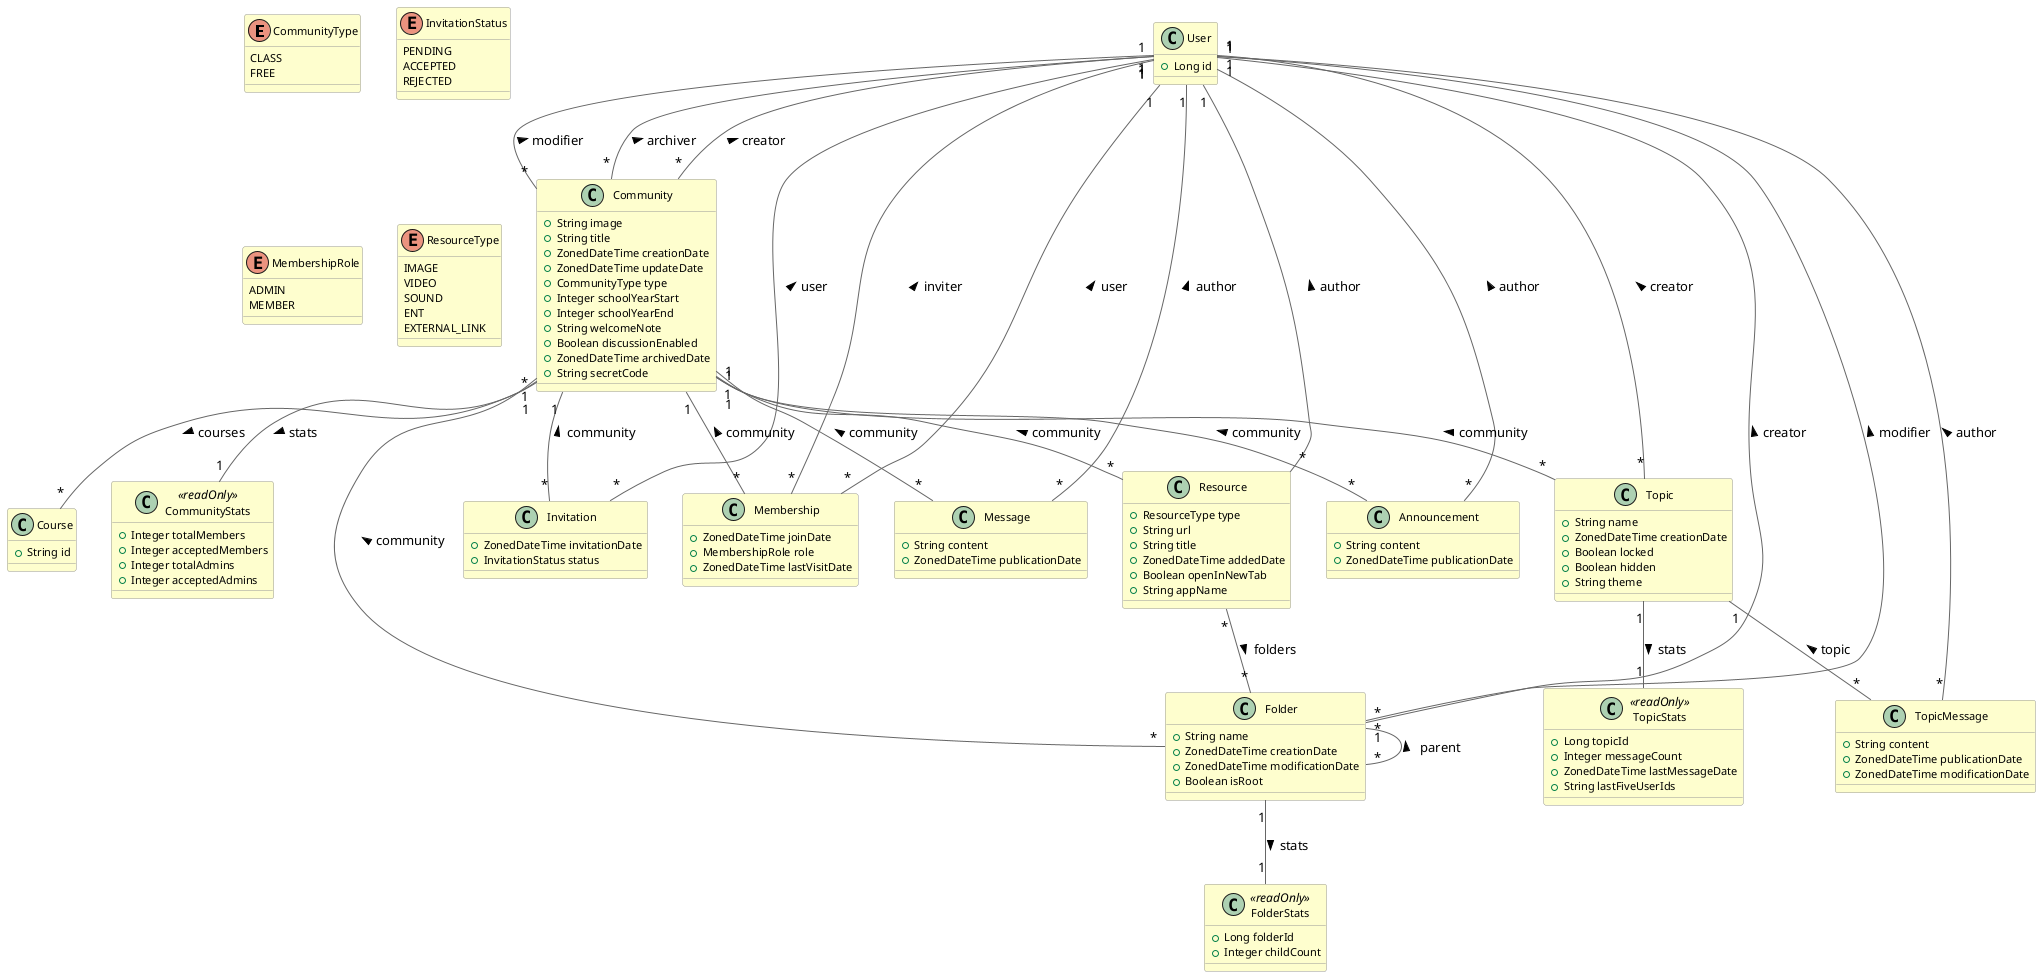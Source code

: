 @startuml CommunityModel

' Style et configuration
skinparam classFontSize 12
skinparam classFontName Arial
skinparam classAttributeFontSize 11
skinparam backgroundColor white
skinparam arrowColor #666666
skinparam classBorderColor #999999
skinparam stereotypeCBackgroundColor #ADD1B2
skinparam classBackgroundColor #FEFECE

' Énumérations
enum CommunityType {
  CLASS
  FREE
}

enum InvitationStatus {
  PENDING
  ACCEPTED
  REJECTED
}

enum MembershipRole {
  ADMIN
  MEMBER
}

enum ResourceType {
  IMAGE
  VIDEO
  SOUND
  ENT
  EXTERNAL_LINK
}

' Classes principales
class Community {
  +String image
  +String title
  +ZonedDateTime creationDate
  +ZonedDateTime updateDate
  +CommunityType type
  +Integer schoolYearStart
  +Integer schoolYearEnd
  +String welcomeNote
  +Boolean discussionEnabled
  +ZonedDateTime archivedDate
  +String secretCode
}

class User {
  +Long id
}

class Invitation {
  +ZonedDateTime invitationDate
  +InvitationStatus status
}

class Membership {
  +ZonedDateTime joinDate
  +MembershipRole role
  +ZonedDateTime lastVisitDate
}

class Message {
  +String content
  +ZonedDateTime publicationDate
}

class Announcement {
  +String content
  +ZonedDateTime publicationDate
}

class Course {
  +String id
}

class Resource {
  +ResourceType type
  +String url
  +String title
  +ZonedDateTime addedDate
  +Boolean openInNewTab
  +String appName
}

class Folder {
  +String name
  +ZonedDateTime creationDate
  +ZonedDateTime modificationDate
  +Boolean isRoot
}

class Topic {
  +String name
  +ZonedDateTime creationDate
  +Boolean locked
  +Boolean hidden
  +String theme
}

class TopicMessage {
  +String content
  +ZonedDateTime publicationDate
  +ZonedDateTime modificationDate
}

' Vues matérialisées
class CommunityStats <<readOnly>> {
  +Integer totalMembers
  +Integer acceptedMembers
  +Integer totalAdmins
  +Integer acceptedAdmins
}

class FolderStats <<readOnly>> {
  +Long folderId
  +Integer childCount
}

class TopicStats <<readOnly>> {
  +Long topicId
  +Integer messageCount
  +ZonedDateTime lastMessageDate
  +String lastFiveUserIds
}

' Relations OneToOne
Community "1" -- "1" CommunityStats : stats >
Folder "1" -- "1" FolderStats : stats >
Topic "1" -- "1" TopicStats : stats >

' Relations ManyToOne
User "1" -- "*" Community : < creator
User "1" -- "*" Community : < modifier
User "1" -- "*" Community : < archiver

Community "1" -- "*" Invitation : < community
User "1" -- "*" Invitation : < user

Community "1" -- "*" Membership : < community
User "1" -- "*" Membership : < user
User "1" -- "*" Membership : < inviter

User "1" -- "*" Message : < author
Community "1" -- "*" Message : < community

User "1" -- "*" Announcement : < author
Community "1" -- "*" Announcement : < community

User "1" -- "*" Resource : < author
Community "1" -- "*" Resource : < community

User "1" -- "*" Folder : < creator
User "1" -- "*" Folder : < modifier
Folder "1" -- "*" Folder : < parent
Community "1" -- "*" Folder : < community

User "1" -- "*" Topic : < creator
Community "1" -- "*" Topic : < community

User "1" -- "*" TopicMessage : < author
Topic "1" -- "*" TopicMessage : < topic

' Relations ManyToMany
Community "*" -- "*" Course : > courses
Resource "*" -- "*" Folder : > folders

@enduml